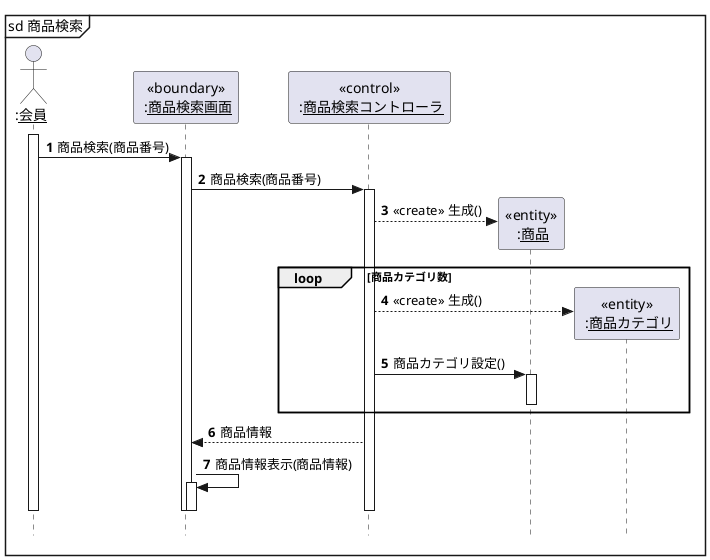 @startuml 演習4-5

    hide footbox
    skinparam style strictuml
    autonumber
    actor ":<u>会員</u>" as person
    participant "<<boundary>>\n :<u>商品検索画面</u>" as boundary
    participant "<<control>>\n :<u>商品検索コントローラ</u>" as control
    mainframe sd 商品検索
        activate person
            person->boundary: 商品検索(商品番号)
            activate boundary
                boundary->control: 商品検索(商品番号)
                activate control
                    create "<<entity>>\n :<u>商品</u>" as product
                    control-->product: <<create>> 生成()
                    loop 商品カテゴリ数
                        create "<<entity>>\n :<u>商品カテゴリ</u>" as category
                        control-->category:<<create>> 生成()
                        control->product: 商品カテゴリ設定()
                        activate product
                        deactivate product
                    end loop
                    boundary<--control:商品情報
                    boundary->boundary:  商品情報表示(商品情報)
                    activate boundary
                    deactivate boundary
                deactivate control
            deactivate boundary
        deactivate person
@enduml